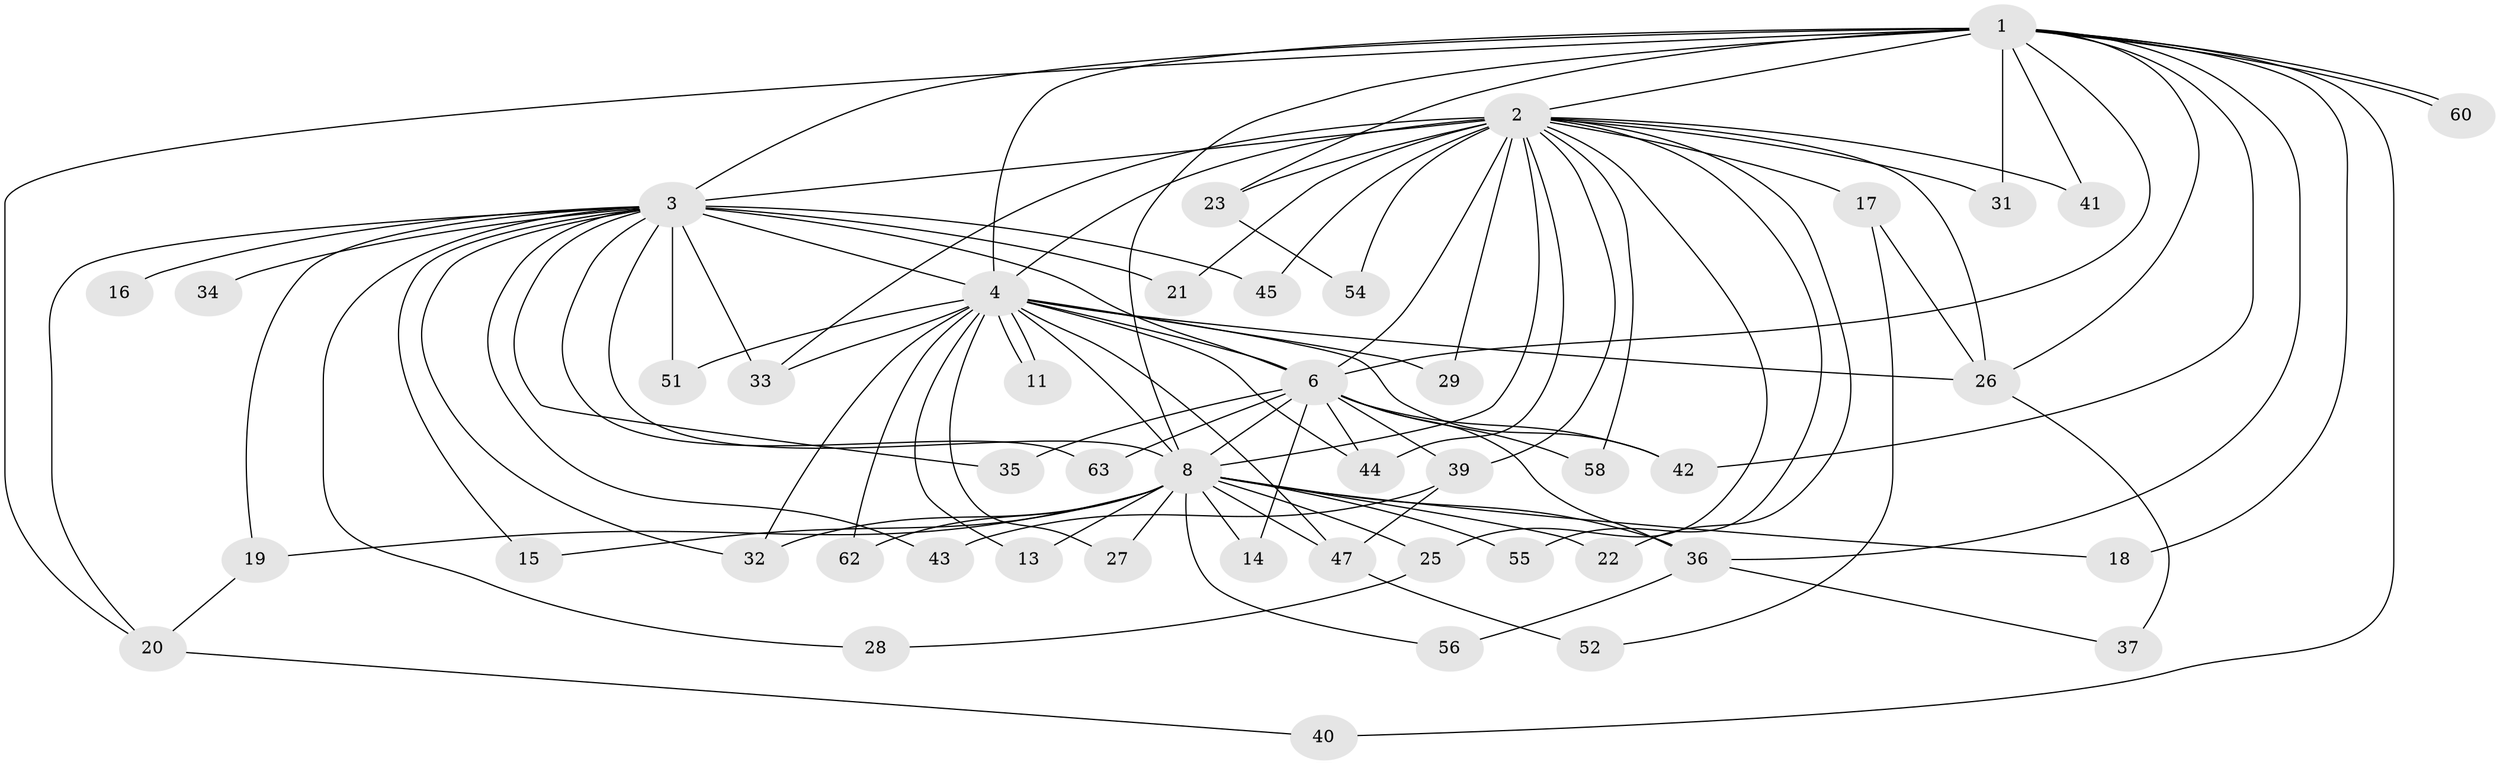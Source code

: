 // Generated by graph-tools (version 1.1) at 2025/51/02/27/25 19:51:46]
// undirected, 47 vertices, 103 edges
graph export_dot {
graph [start="1"]
  node [color=gray90,style=filled];
  1 [super="+24"];
  2 [super="+10"];
  3 [super="+7"];
  4 [super="+5"];
  6 [super="+12"];
  8 [super="+9"];
  11;
  13;
  14;
  15;
  16;
  17 [super="+49"];
  18;
  19;
  20;
  21;
  22;
  23;
  25;
  26 [super="+30"];
  27;
  28;
  29;
  31;
  32 [super="+38"];
  33 [super="+53"];
  34;
  35;
  36 [super="+59"];
  37;
  39 [super="+48"];
  40;
  41 [super="+61"];
  42 [super="+50"];
  43;
  44 [super="+46"];
  45;
  47 [super="+57"];
  51;
  52;
  54;
  55;
  56;
  58;
  60;
  62;
  63;
  1 -- 2 [weight=2];
  1 -- 3 [weight=2];
  1 -- 4 [weight=2];
  1 -- 6 [weight=2];
  1 -- 8 [weight=2];
  1 -- 18;
  1 -- 23;
  1 -- 26;
  1 -- 31;
  1 -- 40;
  1 -- 41;
  1 -- 42;
  1 -- 60;
  1 -- 60;
  1 -- 36;
  1 -- 20;
  2 -- 3 [weight=4];
  2 -- 4 [weight=4];
  2 -- 6 [weight=2];
  2 -- 8 [weight=4];
  2 -- 17 [weight=2];
  2 -- 22;
  2 -- 25;
  2 -- 26;
  2 -- 29;
  2 -- 31;
  2 -- 33;
  2 -- 45;
  2 -- 55;
  2 -- 39 [weight=2];
  2 -- 41 [weight=2];
  2 -- 21;
  2 -- 54;
  2 -- 23;
  2 -- 58;
  2 -- 44;
  3 -- 4 [weight=4];
  3 -- 6 [weight=2];
  3 -- 8 [weight=4];
  3 -- 15;
  3 -- 16 [weight=2];
  3 -- 19;
  3 -- 20;
  3 -- 21;
  3 -- 28;
  3 -- 32;
  3 -- 35;
  3 -- 43;
  3 -- 45;
  3 -- 51;
  3 -- 63;
  3 -- 33;
  3 -- 34;
  4 -- 6 [weight=2];
  4 -- 8 [weight=4];
  4 -- 11;
  4 -- 11;
  4 -- 27;
  4 -- 42;
  4 -- 44;
  4 -- 47;
  4 -- 51;
  4 -- 62;
  4 -- 13;
  4 -- 29;
  4 -- 26;
  4 -- 33;
  4 -- 32;
  6 -- 8 [weight=2];
  6 -- 14;
  6 -- 35;
  6 -- 36;
  6 -- 39;
  6 -- 44;
  6 -- 58;
  6 -- 63;
  6 -- 42;
  8 -- 14;
  8 -- 19;
  8 -- 13;
  8 -- 15;
  8 -- 18;
  8 -- 22;
  8 -- 25;
  8 -- 27;
  8 -- 32;
  8 -- 36;
  8 -- 47;
  8 -- 55;
  8 -- 56;
  8 -- 62;
  17 -- 52;
  17 -- 26;
  19 -- 20;
  20 -- 40;
  23 -- 54;
  25 -- 28;
  26 -- 37;
  36 -- 37;
  36 -- 56;
  39 -- 43;
  39 -- 47;
  47 -- 52;
}
